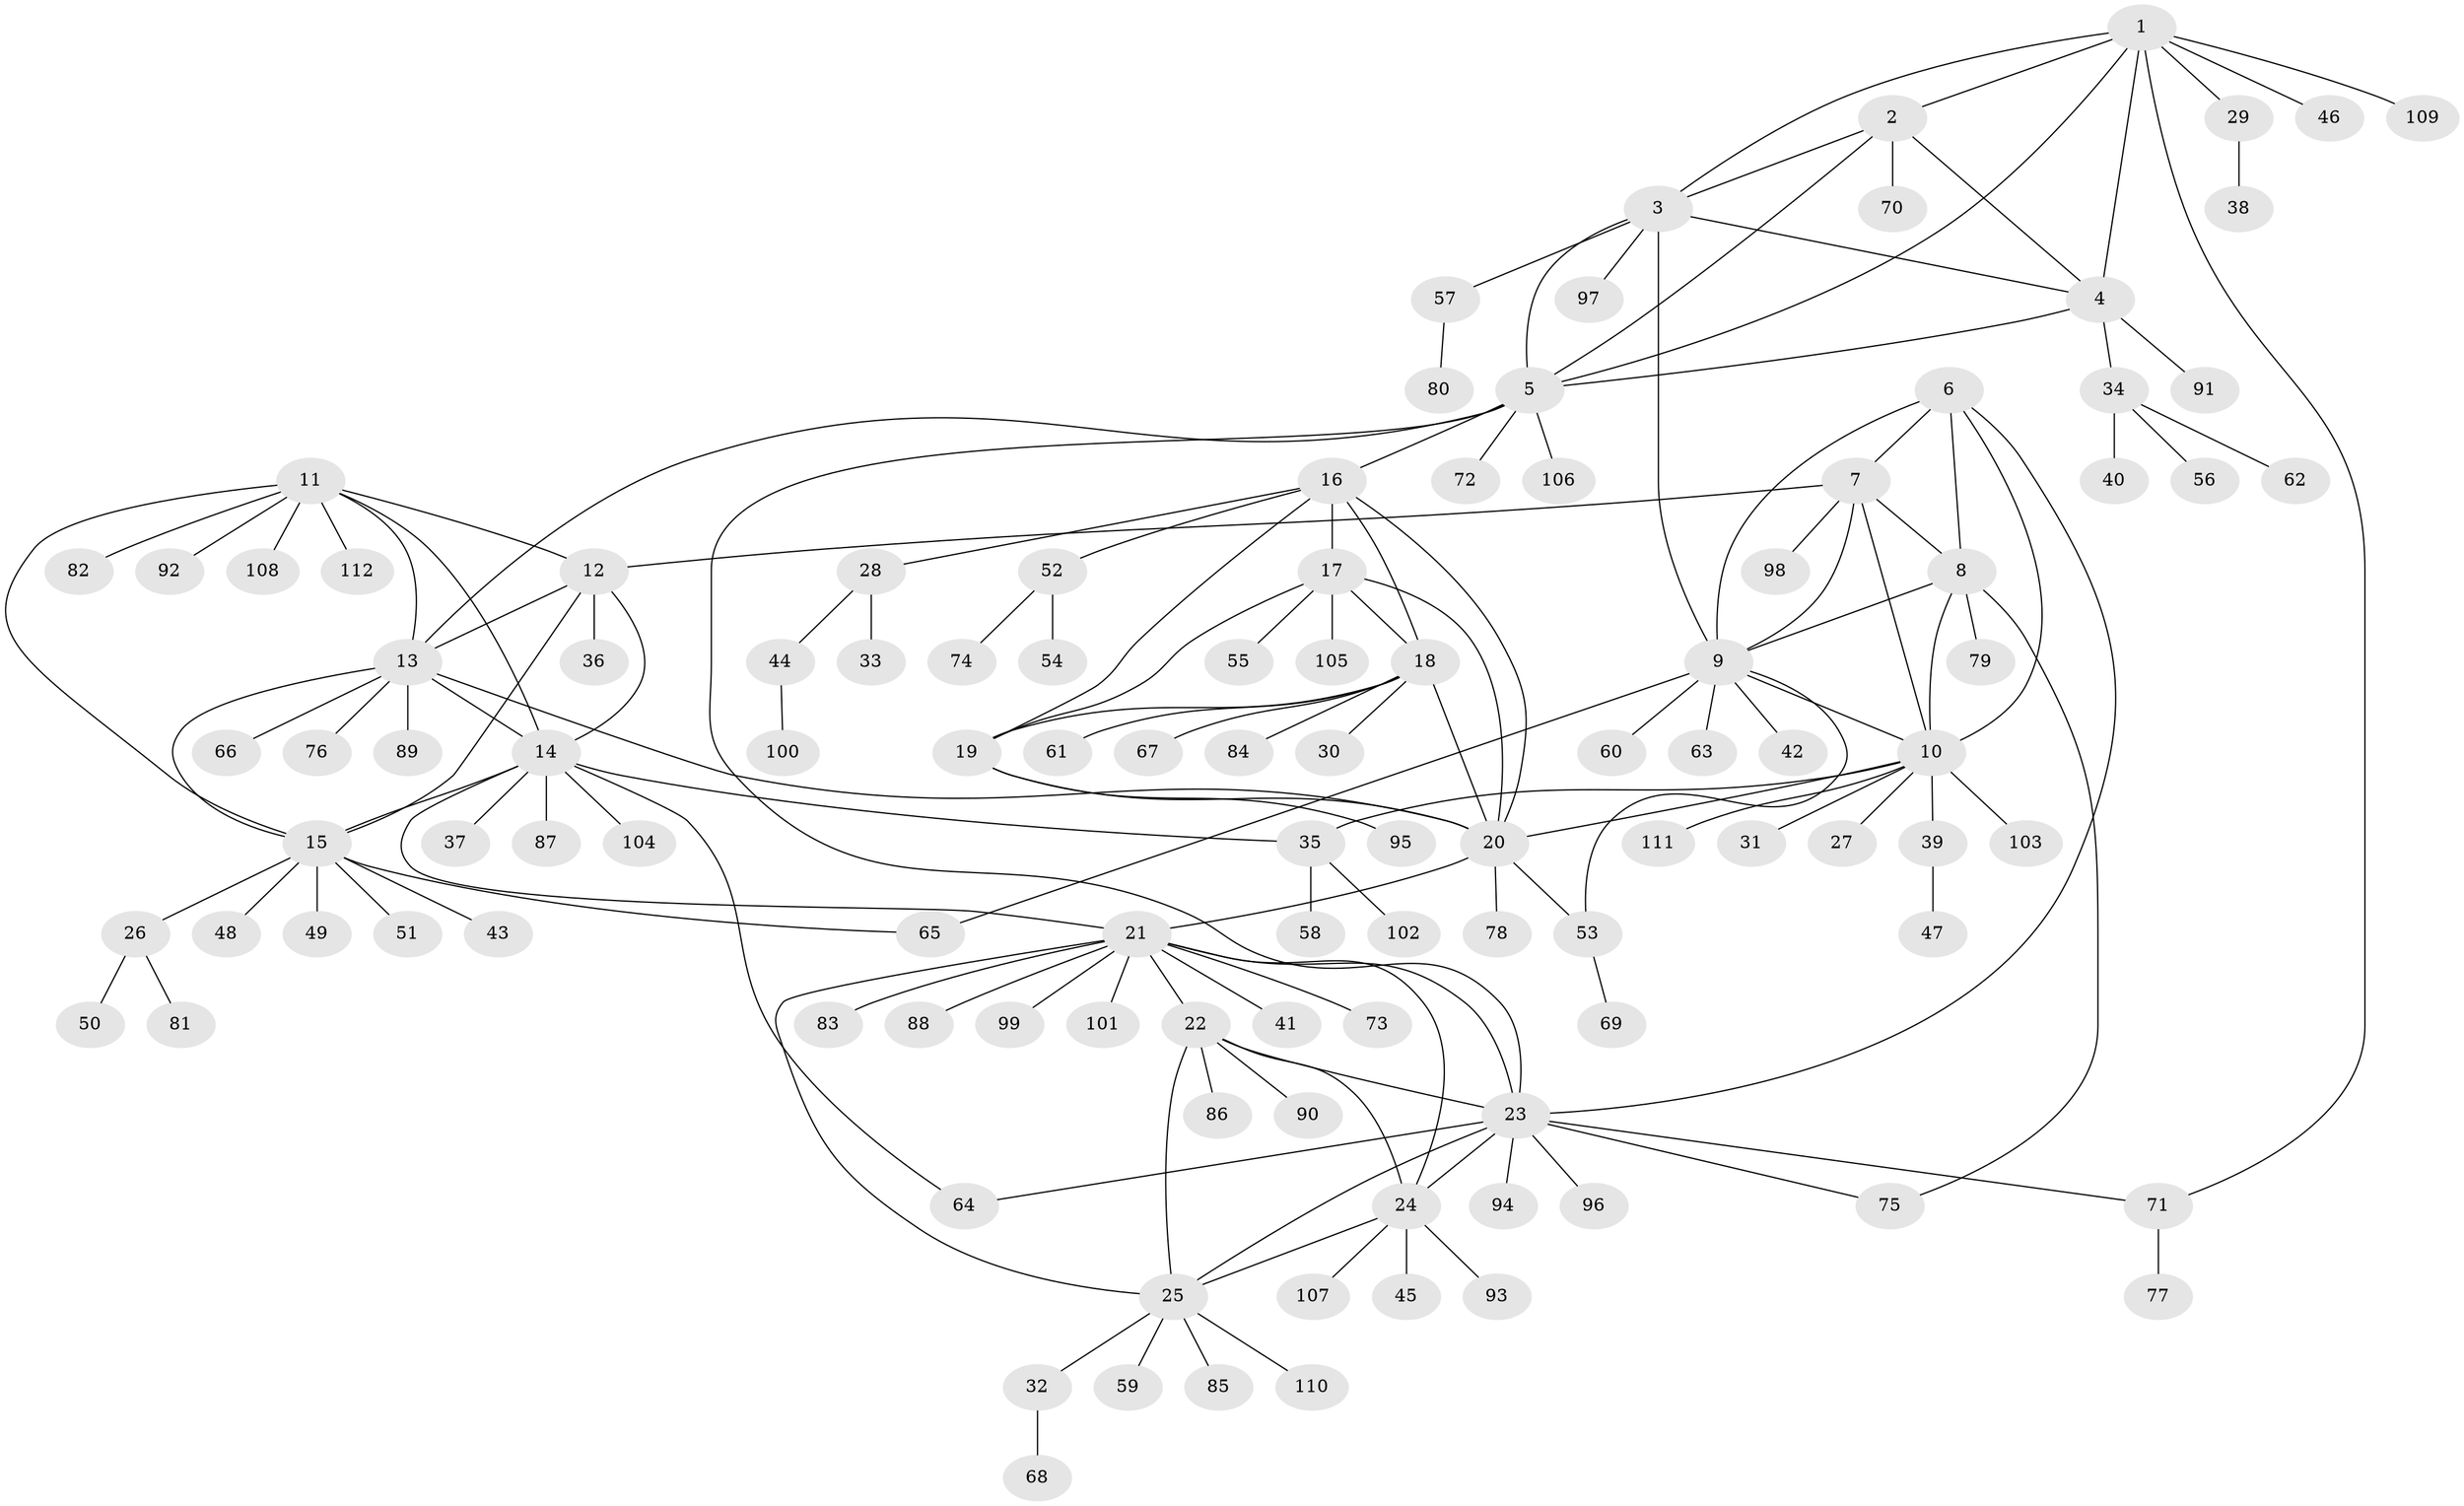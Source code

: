 // coarse degree distribution, {9: 0.058823529411764705, 3: 0.047058823529411764, 6: 0.047058823529411764, 12: 0.023529411764705882, 4: 0.023529411764705882, 8: 0.023529411764705882, 7: 0.023529411764705882, 11: 0.023529411764705882, 2: 0.08235294117647059, 1: 0.6470588235294118}
// Generated by graph-tools (version 1.1) at 2025/42/03/06/25 10:42:15]
// undirected, 112 vertices, 153 edges
graph export_dot {
graph [start="1"]
  node [color=gray90,style=filled];
  1;
  2;
  3;
  4;
  5;
  6;
  7;
  8;
  9;
  10;
  11;
  12;
  13;
  14;
  15;
  16;
  17;
  18;
  19;
  20;
  21;
  22;
  23;
  24;
  25;
  26;
  27;
  28;
  29;
  30;
  31;
  32;
  33;
  34;
  35;
  36;
  37;
  38;
  39;
  40;
  41;
  42;
  43;
  44;
  45;
  46;
  47;
  48;
  49;
  50;
  51;
  52;
  53;
  54;
  55;
  56;
  57;
  58;
  59;
  60;
  61;
  62;
  63;
  64;
  65;
  66;
  67;
  68;
  69;
  70;
  71;
  72;
  73;
  74;
  75;
  76;
  77;
  78;
  79;
  80;
  81;
  82;
  83;
  84;
  85;
  86;
  87;
  88;
  89;
  90;
  91;
  92;
  93;
  94;
  95;
  96;
  97;
  98;
  99;
  100;
  101;
  102;
  103;
  104;
  105;
  106;
  107;
  108;
  109;
  110;
  111;
  112;
  1 -- 2;
  1 -- 3;
  1 -- 4;
  1 -- 5;
  1 -- 29;
  1 -- 46;
  1 -- 71;
  1 -- 109;
  2 -- 3;
  2 -- 4;
  2 -- 5;
  2 -- 70;
  3 -- 4;
  3 -- 5;
  3 -- 9;
  3 -- 57;
  3 -- 97;
  4 -- 5;
  4 -- 34;
  4 -- 91;
  5 -- 13;
  5 -- 16;
  5 -- 23;
  5 -- 72;
  5 -- 106;
  6 -- 7;
  6 -- 8;
  6 -- 9;
  6 -- 10;
  6 -- 23;
  7 -- 8;
  7 -- 9;
  7 -- 10;
  7 -- 12;
  7 -- 98;
  8 -- 9;
  8 -- 10;
  8 -- 75;
  8 -- 79;
  9 -- 10;
  9 -- 42;
  9 -- 53;
  9 -- 60;
  9 -- 63;
  9 -- 65;
  10 -- 20;
  10 -- 27;
  10 -- 31;
  10 -- 35;
  10 -- 39;
  10 -- 103;
  10 -- 111;
  11 -- 12;
  11 -- 13;
  11 -- 14;
  11 -- 15;
  11 -- 82;
  11 -- 92;
  11 -- 108;
  11 -- 112;
  12 -- 13;
  12 -- 14;
  12 -- 15;
  12 -- 36;
  13 -- 14;
  13 -- 15;
  13 -- 20;
  13 -- 66;
  13 -- 76;
  13 -- 89;
  14 -- 15;
  14 -- 21;
  14 -- 35;
  14 -- 37;
  14 -- 64;
  14 -- 87;
  14 -- 104;
  15 -- 26;
  15 -- 43;
  15 -- 48;
  15 -- 49;
  15 -- 51;
  15 -- 65;
  16 -- 17;
  16 -- 18;
  16 -- 19;
  16 -- 20;
  16 -- 28;
  16 -- 52;
  17 -- 18;
  17 -- 19;
  17 -- 20;
  17 -- 55;
  17 -- 105;
  18 -- 19;
  18 -- 20;
  18 -- 30;
  18 -- 61;
  18 -- 67;
  18 -- 84;
  19 -- 20;
  19 -- 95;
  20 -- 21;
  20 -- 53;
  20 -- 78;
  21 -- 22;
  21 -- 23;
  21 -- 24;
  21 -- 25;
  21 -- 41;
  21 -- 73;
  21 -- 83;
  21 -- 88;
  21 -- 99;
  21 -- 101;
  22 -- 23;
  22 -- 24;
  22 -- 25;
  22 -- 86;
  22 -- 90;
  23 -- 24;
  23 -- 25;
  23 -- 64;
  23 -- 71;
  23 -- 75;
  23 -- 94;
  23 -- 96;
  24 -- 25;
  24 -- 45;
  24 -- 93;
  24 -- 107;
  25 -- 32;
  25 -- 59;
  25 -- 85;
  25 -- 110;
  26 -- 50;
  26 -- 81;
  28 -- 33;
  28 -- 44;
  29 -- 38;
  32 -- 68;
  34 -- 40;
  34 -- 56;
  34 -- 62;
  35 -- 58;
  35 -- 102;
  39 -- 47;
  44 -- 100;
  52 -- 54;
  52 -- 74;
  53 -- 69;
  57 -- 80;
  71 -- 77;
}
